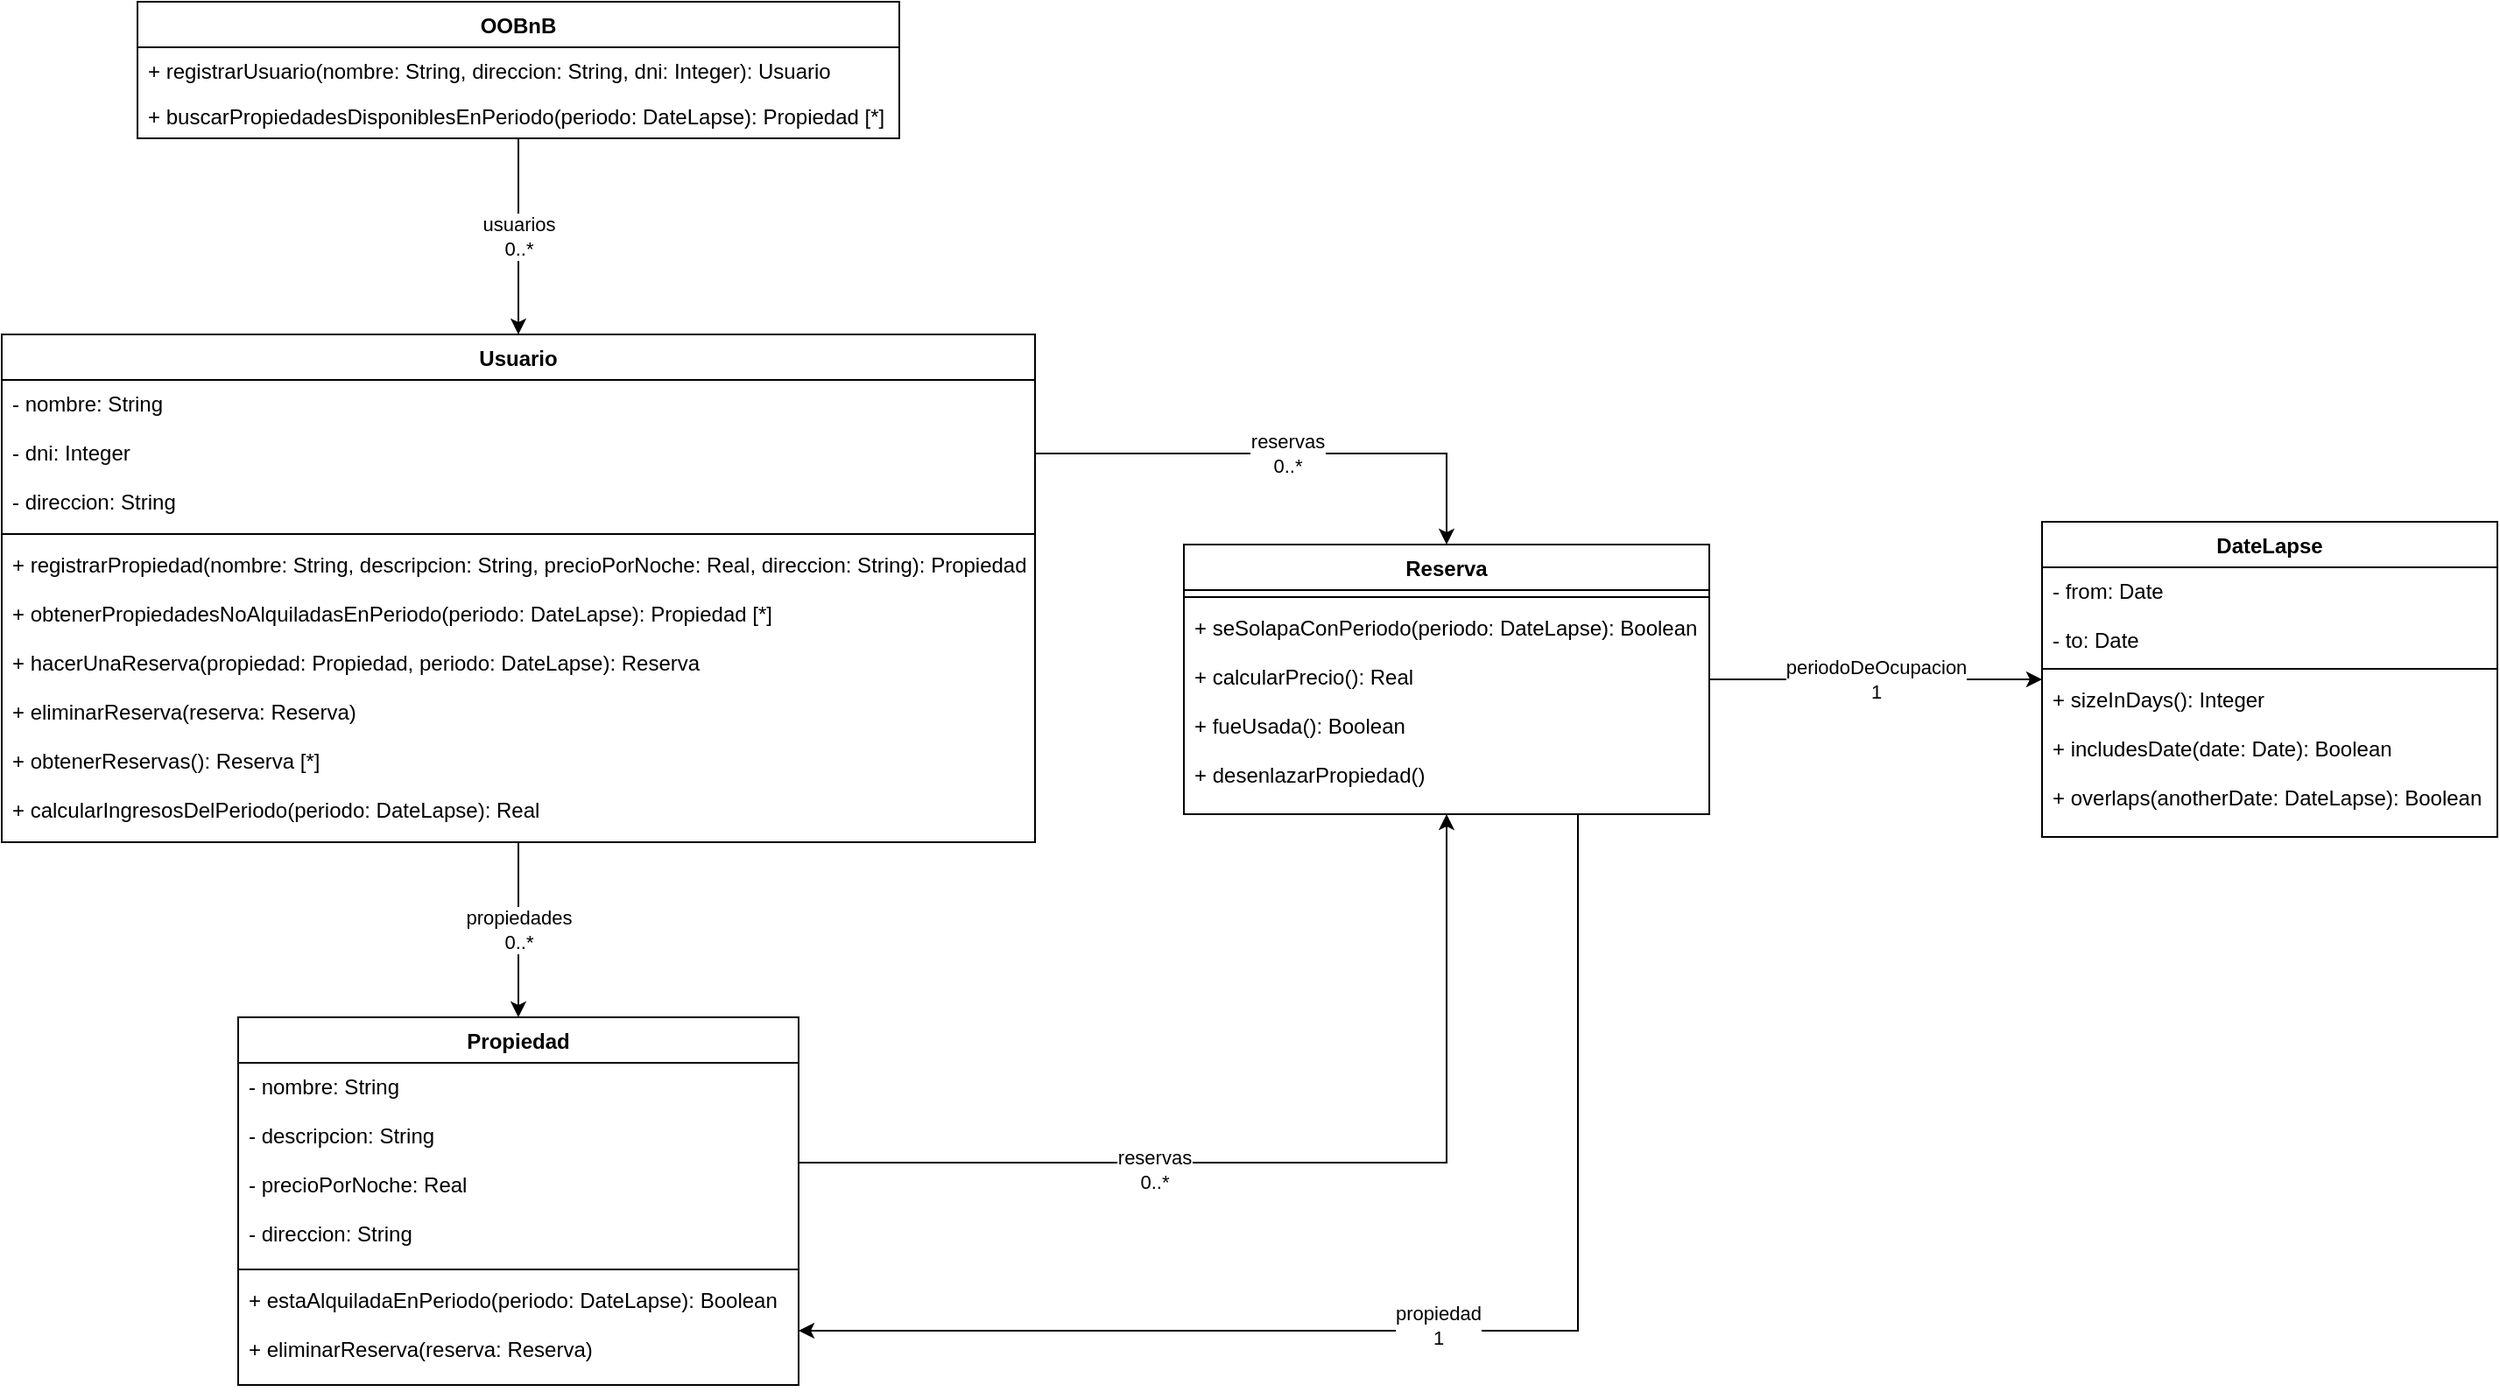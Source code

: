 <mxfile version="20.4.0" type="device"><diagram id="MuFEg3af6cZmIevF3nw0" name="Página-1"><mxGraphModel dx="33" dy="1660" grid="1" gridSize="10" guides="1" tooltips="1" connect="1" arrows="1" fold="1" page="1" pageScale="1" pageWidth="827" pageHeight="1169" math="0" shadow="0"><root><mxCell id="0"/><mxCell id="1" parent="0"/><mxCell id="ENNK1PV_wJ6nC8tssZgt-20" value="Usuario" style="swimlane;fontStyle=1;align=center;verticalAlign=top;childLayout=stackLayout;horizontal=1;startSize=26;horizontalStack=0;resizeParent=1;resizeParentMax=0;resizeLast=0;collapsible=1;marginBottom=0;" parent="1" vertex="1"><mxGeometry x="1065" y="50" width="590" height="290" as="geometry"><mxRectangle x="780" y="80" width="90" height="30" as="alternateBounds"/></mxGeometry></mxCell><mxCell id="ENNK1PV_wJ6nC8tssZgt-21" value="- nombre: String&#xA;&#xA;- dni: Integer&#xA;&#xA;- direccion: String&#xA;" style="text;strokeColor=none;fillColor=none;align=left;verticalAlign=top;spacingLeft=4;spacingRight=4;overflow=hidden;rotatable=0;points=[[0,0.5],[1,0.5]];portConstraint=eastwest;" parent="ENNK1PV_wJ6nC8tssZgt-20" vertex="1"><mxGeometry y="26" width="590" height="84" as="geometry"/></mxCell><mxCell id="ENNK1PV_wJ6nC8tssZgt-22" value="" style="line;strokeWidth=1;fillColor=none;align=left;verticalAlign=middle;spacingTop=-1;spacingLeft=3;spacingRight=3;rotatable=0;labelPosition=right;points=[];portConstraint=eastwest;strokeColor=inherit;" parent="ENNK1PV_wJ6nC8tssZgt-20" vertex="1"><mxGeometry y="110" width="590" height="8" as="geometry"/></mxCell><mxCell id="ENNK1PV_wJ6nC8tssZgt-23" value="+ registrarPropiedad(nombre: String, descripcion: String, precioPorNoche: Real, direccion: String): Propiedad&#xA;&#xA;+ obtenerPropiedadesNoAlquiladasEnPeriodo(periodo: DateLapse): Propiedad [*]&#xA;&#xA;+ hacerUnaReserva(propiedad: Propiedad, periodo: DateLapse): Reserva&#xA;&#xA;+ eliminarReserva(reserva: Reserva)&#xA;&#xA;+ obtenerReservas(): Reserva [*]&#xA;&#xA;+ calcularIngresosDelPeriodo(periodo: DateLapse): Real&#xA;" style="text;strokeColor=none;fillColor=none;align=left;verticalAlign=top;spacingLeft=4;spacingRight=4;overflow=hidden;rotatable=0;points=[[0,0.5],[1,0.5]];portConstraint=eastwest;" parent="ENNK1PV_wJ6nC8tssZgt-20" vertex="1"><mxGeometry y="118" width="590" height="172" as="geometry"/></mxCell><mxCell id="ENNK1PV_wJ6nC8tssZgt-57" value="&lt;div&gt;propiedades&lt;/div&gt;&lt;div&gt;0..*&lt;br&gt;&lt;/div&gt;" style="edgeStyle=orthogonalEdgeStyle;rounded=1;orthogonalLoop=1;jettySize=auto;html=1;exitX=0.5;exitY=1;exitDx=0;exitDy=0;entryX=0.5;entryY=0;entryDx=0;entryDy=0;endArrow=classic;endFill=1;" parent="1" source="ENNK1PV_wJ6nC8tssZgt-20" target="ENNK1PV_wJ6nC8tssZgt-41" edge="1"><mxGeometry relative="1" as="geometry"><mxPoint x="1050" y="336" as="sourcePoint"/></mxGeometry></mxCell><mxCell id="ENNK1PV_wJ6nC8tssZgt-41" value="Propiedad" style="swimlane;fontStyle=1;align=center;verticalAlign=top;childLayout=stackLayout;horizontal=1;startSize=26;horizontalStack=0;resizeParent=1;resizeParentMax=0;resizeLast=0;collapsible=1;marginBottom=0;" parent="1" vertex="1"><mxGeometry x="1200" y="440" width="320" height="210" as="geometry"><mxRectangle x="775" y="320" width="100" height="30" as="alternateBounds"/></mxGeometry></mxCell><mxCell id="ENNK1PV_wJ6nC8tssZgt-42" value="- nombre: String&#xA;&#xA;- descripcion: String&#xA;&#xA;- precioPorNoche: Real&#xA;&#xA;- direccion: String&#xA;" style="text;strokeColor=none;fillColor=none;align=left;verticalAlign=top;spacingLeft=4;spacingRight=4;overflow=hidden;rotatable=0;points=[[0,0.5],[1,0.5]];portConstraint=eastwest;" parent="ENNK1PV_wJ6nC8tssZgt-41" vertex="1"><mxGeometry y="26" width="320" height="114" as="geometry"/></mxCell><mxCell id="ENNK1PV_wJ6nC8tssZgt-43" value="" style="line;strokeWidth=1;fillColor=none;align=left;verticalAlign=middle;spacingTop=-1;spacingLeft=3;spacingRight=3;rotatable=0;labelPosition=right;points=[];portConstraint=eastwest;strokeColor=inherit;" parent="ENNK1PV_wJ6nC8tssZgt-41" vertex="1"><mxGeometry y="140" width="320" height="8" as="geometry"/></mxCell><mxCell id="ENNK1PV_wJ6nC8tssZgt-44" value="+ estaAlquiladaEnPeriodo(periodo: DateLapse): Boolean&#xA;&#xA;+ eliminarReserva(reserva: Reserva)" style="text;strokeColor=none;fillColor=none;align=left;verticalAlign=top;spacingLeft=4;spacingRight=4;overflow=hidden;rotatable=0;points=[[0,0.5],[1,0.5]];portConstraint=eastwest;" parent="ENNK1PV_wJ6nC8tssZgt-41" vertex="1"><mxGeometry y="148" width="320" height="62" as="geometry"/></mxCell><mxCell id="ENNK1PV_wJ6nC8tssZgt-61" value="periodoDeOcupacion&lt;div&gt;1&lt;br&gt;&lt;/div&gt;" style="edgeStyle=orthogonalEdgeStyle;rounded=1;orthogonalLoop=1;jettySize=auto;html=1;exitX=1;exitY=0.5;exitDx=0;exitDy=0;entryX=0;entryY=0.5;entryDx=0;entryDy=0;endArrow=classic;endFill=1;" parent="1" source="ENNK1PV_wJ6nC8tssZgt-45" target="ENNK1PV_wJ6nC8tssZgt-49" edge="1"><mxGeometry relative="1" as="geometry"/></mxCell><mxCell id="f8DCtRsMywIrUy7e3p3r-6" style="edgeStyle=orthogonalEdgeStyle;rounded=0;orthogonalLoop=1;jettySize=auto;html=1;exitX=0.75;exitY=1;exitDx=0;exitDy=0;entryX=1;entryY=0.5;entryDx=0;entryDy=0;" parent="1" source="ENNK1PV_wJ6nC8tssZgt-45" target="ENNK1PV_wJ6nC8tssZgt-44" edge="1"><mxGeometry relative="1" as="geometry"/></mxCell><mxCell id="f8DCtRsMywIrUy7e3p3r-7" value="&lt;div&gt;propiedad&lt;/div&gt;&lt;div&gt;1&lt;br&gt;&lt;/div&gt;" style="edgeLabel;html=1;align=center;verticalAlign=middle;resizable=0;points=[];" parent="f8DCtRsMywIrUy7e3p3r-6" vertex="1" connectable="0"><mxGeometry x="0.014" y="-3" relative="1" as="geometry"><mxPoint as="offset"/></mxGeometry></mxCell><mxCell id="ENNK1PV_wJ6nC8tssZgt-45" value="Reserva" style="swimlane;fontStyle=1;align=center;verticalAlign=top;childLayout=stackLayout;horizontal=1;startSize=26;horizontalStack=0;resizeParent=1;resizeParentMax=0;resizeLast=0;collapsible=1;marginBottom=0;" parent="1" vertex="1"><mxGeometry x="1740" y="170" width="300" height="154" as="geometry"><mxRectangle x="960" y="150" width="90" height="30" as="alternateBounds"/></mxGeometry></mxCell><mxCell id="ENNK1PV_wJ6nC8tssZgt-47" value="" style="line;strokeWidth=1;fillColor=none;align=left;verticalAlign=middle;spacingTop=-1;spacingLeft=3;spacingRight=3;rotatable=0;labelPosition=right;points=[];portConstraint=eastwest;strokeColor=inherit;" parent="ENNK1PV_wJ6nC8tssZgt-45" vertex="1"><mxGeometry y="26" width="300" height="8" as="geometry"/></mxCell><mxCell id="ENNK1PV_wJ6nC8tssZgt-48" value="+ seSolapaConPeriodo(periodo: DateLapse): Boolean&#xA;&#xA;+ calcularPrecio(): Real&#xA;&#xA;+ fueUsada(): Boolean&#xA;&#xA;+ desenlazarPropiedad()" style="text;strokeColor=none;fillColor=none;align=left;verticalAlign=top;spacingLeft=4;spacingRight=4;overflow=hidden;rotatable=0;points=[[0,0.5],[1,0.5]];portConstraint=eastwest;" parent="ENNK1PV_wJ6nC8tssZgt-45" vertex="1"><mxGeometry y="34" width="300" height="120" as="geometry"/></mxCell><mxCell id="ENNK1PV_wJ6nC8tssZgt-49" value="DateLapse" style="swimlane;fontStyle=1;align=center;verticalAlign=top;childLayout=stackLayout;horizontal=1;startSize=26;horizontalStack=0;resizeParent=1;resizeParentMax=0;resizeLast=0;collapsible=1;marginBottom=0;" parent="1" vertex="1"><mxGeometry x="2230" y="157" width="260" height="180" as="geometry"><mxRectangle x="1180" y="150" width="100" height="30" as="alternateBounds"/></mxGeometry></mxCell><mxCell id="ENNK1PV_wJ6nC8tssZgt-50" value="- from: Date&#xA;&#xA;- to: Date&#xA;" style="text;strokeColor=none;fillColor=none;align=left;verticalAlign=top;spacingLeft=4;spacingRight=4;overflow=hidden;rotatable=0;points=[[0,0.5],[1,0.5]];portConstraint=eastwest;" parent="ENNK1PV_wJ6nC8tssZgt-49" vertex="1"><mxGeometry y="26" width="260" height="54" as="geometry"/></mxCell><mxCell id="ENNK1PV_wJ6nC8tssZgt-51" value="" style="line;strokeWidth=1;fillColor=none;align=left;verticalAlign=middle;spacingTop=-1;spacingLeft=3;spacingRight=3;rotatable=0;labelPosition=right;points=[];portConstraint=eastwest;strokeColor=inherit;" parent="ENNK1PV_wJ6nC8tssZgt-49" vertex="1"><mxGeometry y="80" width="260" height="8" as="geometry"/></mxCell><mxCell id="ENNK1PV_wJ6nC8tssZgt-52" value="+ sizeInDays(): Integer&#xA;&#xA;+ includesDate(date: Date): Boolean&#xA;&#xA;+ overlaps(anotherDate: DateLapse): Boolean&#xA;" style="text;strokeColor=none;fillColor=none;align=left;verticalAlign=top;spacingLeft=4;spacingRight=4;overflow=hidden;rotatable=0;points=[[0,0.5],[1,0.5]];portConstraint=eastwest;" parent="ENNK1PV_wJ6nC8tssZgt-49" vertex="1"><mxGeometry y="88" width="260" height="92" as="geometry"/></mxCell><mxCell id="f8DCtRsMywIrUy7e3p3r-1" value="&lt;div&gt;reservas&lt;/div&gt;&lt;div&gt;0..*&lt;br&gt;&lt;/div&gt;" style="edgeStyle=orthogonalEdgeStyle;rounded=0;orthogonalLoop=1;jettySize=auto;html=1;exitX=1;exitY=0.5;exitDx=0;exitDy=0;entryX=0.5;entryY=0;entryDx=0;entryDy=0;" parent="1" source="ENNK1PV_wJ6nC8tssZgt-21" target="ENNK1PV_wJ6nC8tssZgt-45" edge="1"><mxGeometry relative="1" as="geometry"/></mxCell><mxCell id="f8DCtRsMywIrUy7e3p3r-4" style="edgeStyle=orthogonalEdgeStyle;rounded=0;orthogonalLoop=1;jettySize=auto;html=1;exitX=1;exitY=0.5;exitDx=0;exitDy=0;entryX=0.5;entryY=1;entryDx=0;entryDy=0;" parent="1" source="ENNK1PV_wJ6nC8tssZgt-42" target="ENNK1PV_wJ6nC8tssZgt-45" edge="1"><mxGeometry relative="1" as="geometry"/></mxCell><mxCell id="f8DCtRsMywIrUy7e3p3r-5" value="&lt;div&gt;reservas&lt;/div&gt;&lt;div&gt;0..*&lt;br&gt;&lt;/div&gt;" style="edgeLabel;html=1;align=center;verticalAlign=middle;resizable=0;points=[];" parent="f8DCtRsMywIrUy7e3p3r-4" vertex="1" connectable="0"><mxGeometry x="-0.288" y="-4" relative="1" as="geometry"><mxPoint as="offset"/></mxGeometry></mxCell><mxCell id="f8DCtRsMywIrUy7e3p3r-14" value="&lt;div&gt;usuarios&lt;/div&gt;&lt;div&gt;0..*&lt;br&gt;&lt;/div&gt;" style="edgeStyle=orthogonalEdgeStyle;rounded=0;orthogonalLoop=1;jettySize=auto;html=1;entryX=0.5;entryY=0;entryDx=0;entryDy=0;" parent="1" source="f8DCtRsMywIrUy7e3p3r-10" target="ENNK1PV_wJ6nC8tssZgt-20" edge="1"><mxGeometry relative="1" as="geometry"/></mxCell><mxCell id="f8DCtRsMywIrUy7e3p3r-10" value="OOBnB" style="swimlane;fontStyle=1;childLayout=stackLayout;horizontal=1;startSize=26;fillColor=none;horizontalStack=0;resizeParent=1;resizeParentMax=0;resizeLast=0;collapsible=1;marginBottom=0;" parent="1" vertex="1"><mxGeometry x="1142.5" y="-140" width="435" height="78" as="geometry"/></mxCell><mxCell id="f8DCtRsMywIrUy7e3p3r-11" value="+ registrarUsuario(nombre: String, direccion: String, dni: Integer): Usuario" style="text;strokeColor=none;fillColor=none;align=left;verticalAlign=top;spacingLeft=4;spacingRight=4;overflow=hidden;rotatable=0;points=[[0,0.5],[1,0.5]];portConstraint=eastwest;" parent="f8DCtRsMywIrUy7e3p3r-10" vertex="1"><mxGeometry y="26" width="435" height="26" as="geometry"/></mxCell><mxCell id="f8DCtRsMywIrUy7e3p3r-12" value="+ buscarPropiedadesDisponiblesEnPeriodo(periodo: DateLapse): Propiedad [*]" style="text;strokeColor=none;fillColor=none;align=left;verticalAlign=top;spacingLeft=4;spacingRight=4;overflow=hidden;rotatable=0;points=[[0,0.5],[1,0.5]];portConstraint=eastwest;" parent="f8DCtRsMywIrUy7e3p3r-10" vertex="1"><mxGeometry y="52" width="435" height="26" as="geometry"/></mxCell></root></mxGraphModel></diagram></mxfile>